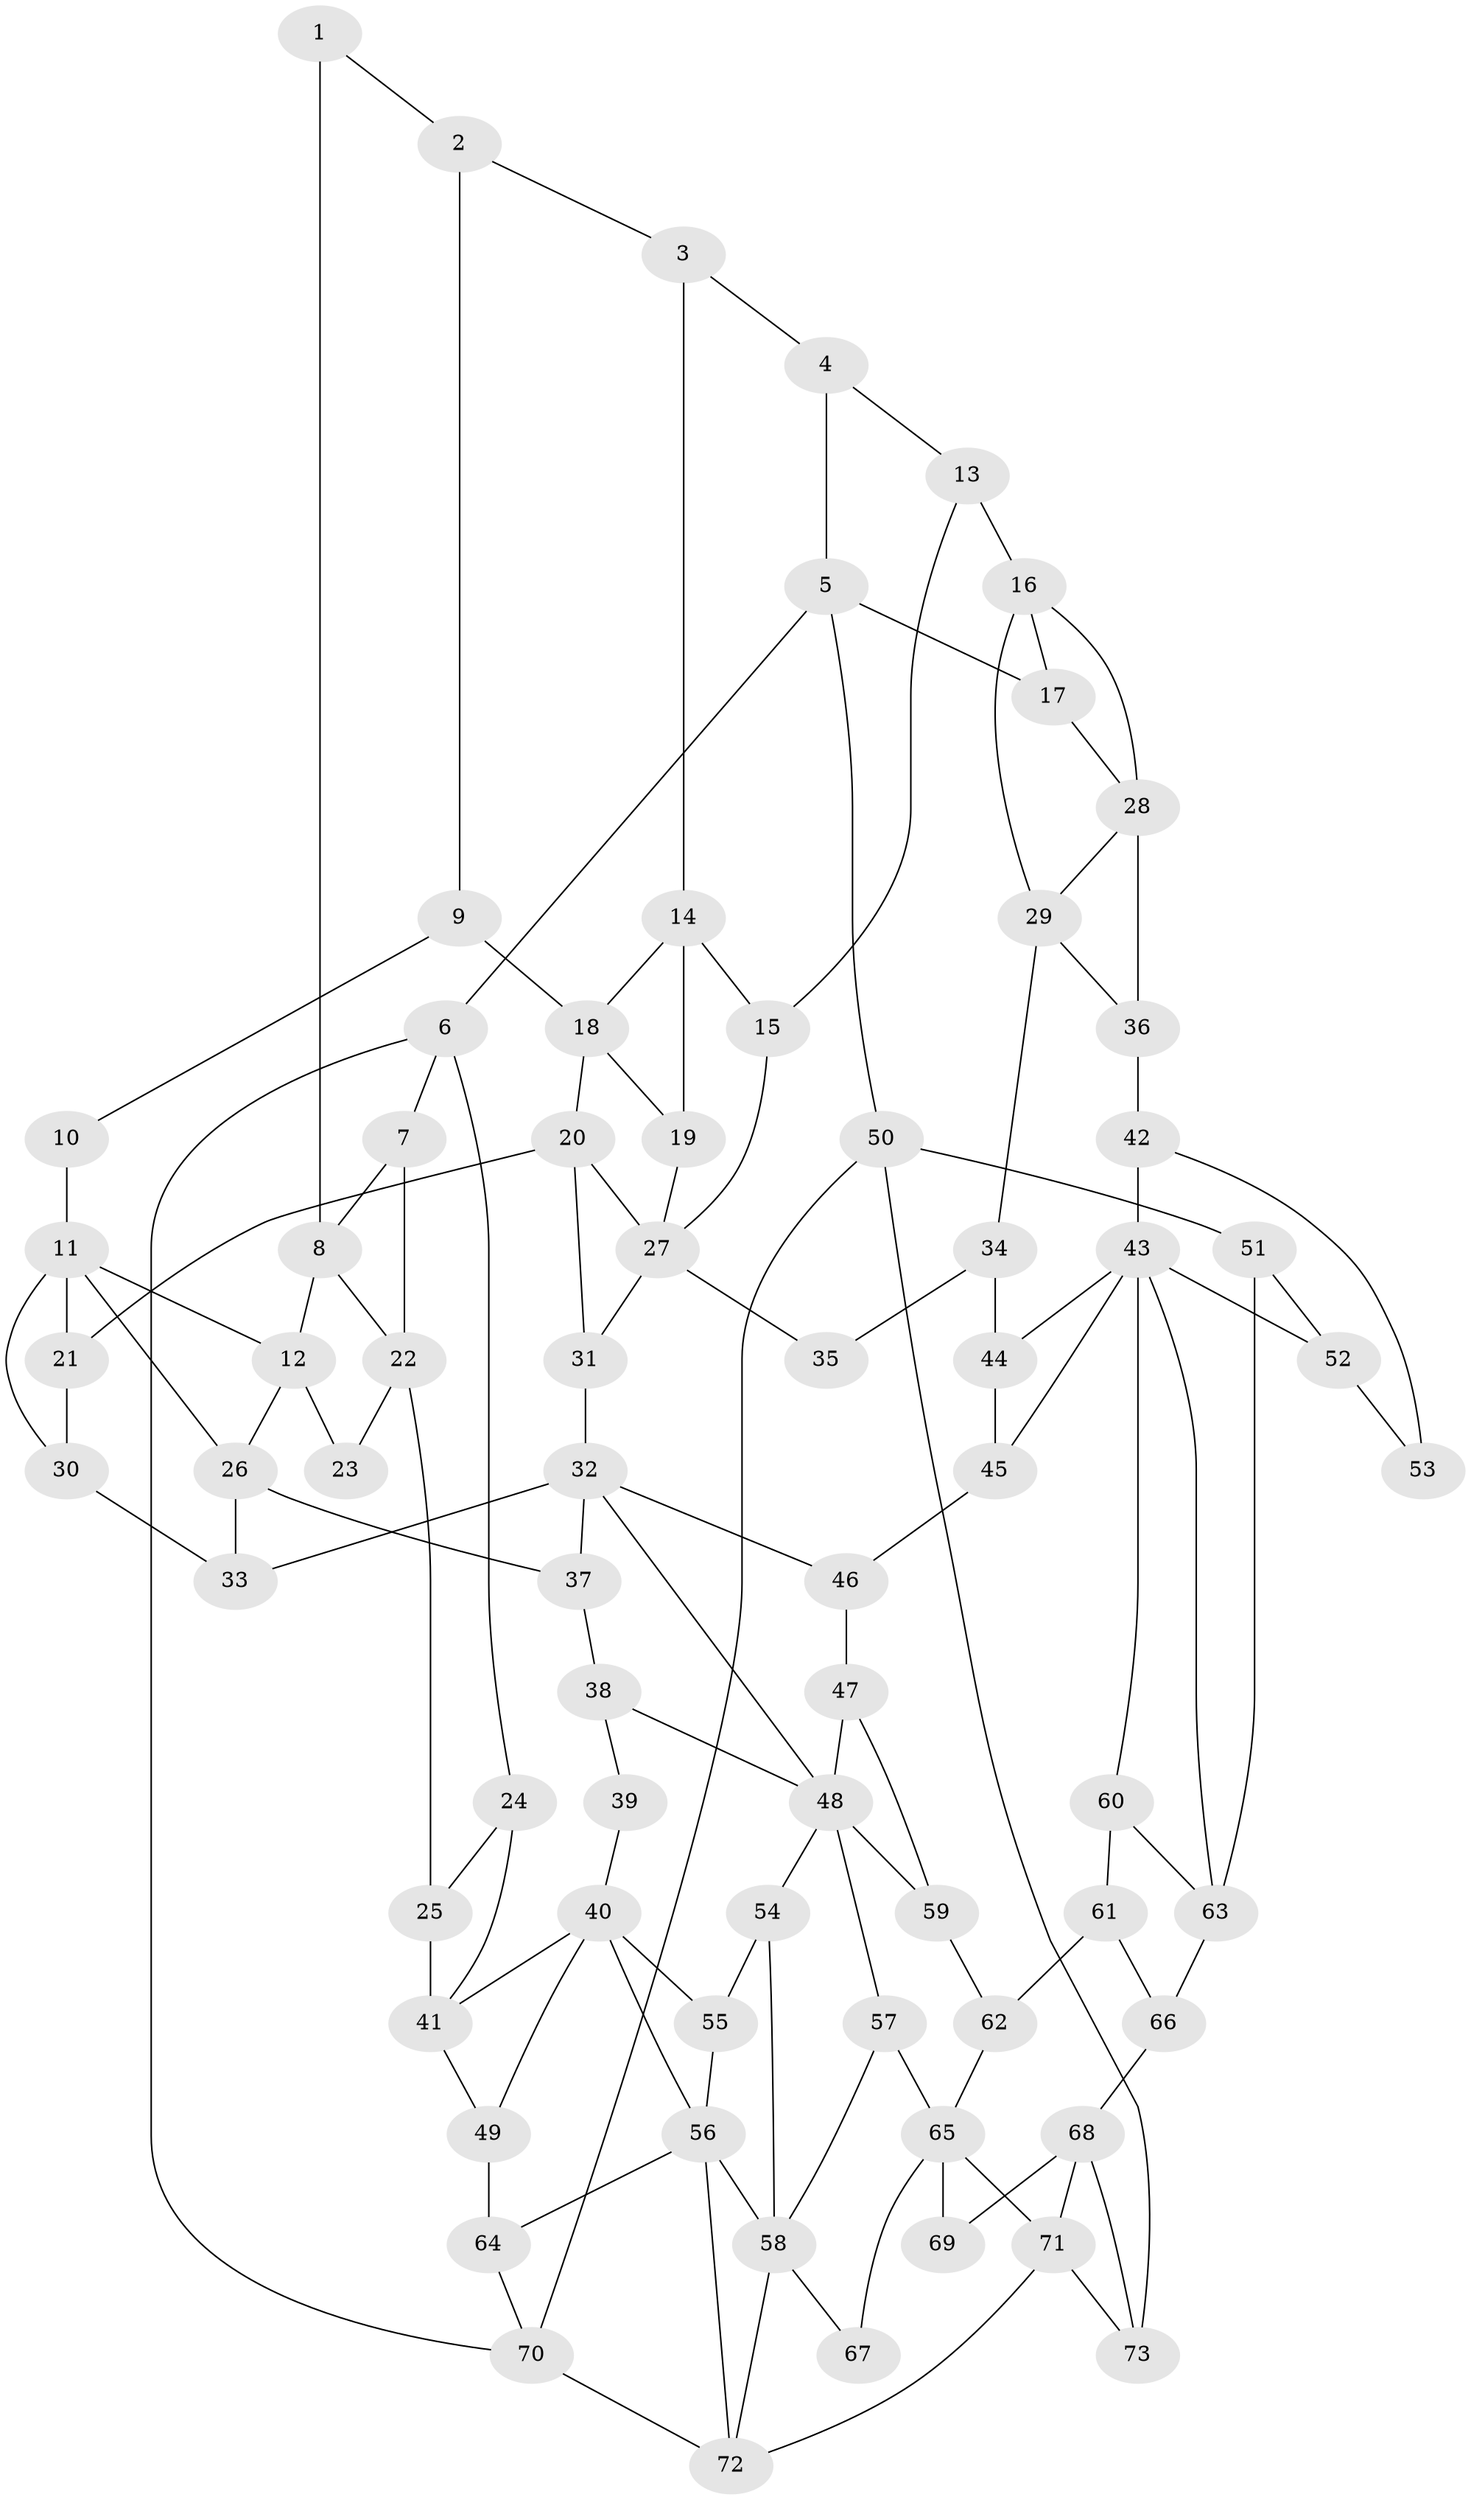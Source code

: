 // original degree distribution, {3: 0.0273972602739726, 6: 0.21232876712328766, 5: 0.5616438356164384, 4: 0.19863013698630136}
// Generated by graph-tools (version 1.1) at 2025/38/03/09/25 02:38:52]
// undirected, 73 vertices, 125 edges
graph export_dot {
graph [start="1"]
  node [color=gray90,style=filled];
  1;
  2;
  3;
  4;
  5;
  6;
  7;
  8;
  9;
  10;
  11;
  12;
  13;
  14;
  15;
  16;
  17;
  18;
  19;
  20;
  21;
  22;
  23;
  24;
  25;
  26;
  27;
  28;
  29;
  30;
  31;
  32;
  33;
  34;
  35;
  36;
  37;
  38;
  39;
  40;
  41;
  42;
  43;
  44;
  45;
  46;
  47;
  48;
  49;
  50;
  51;
  52;
  53;
  54;
  55;
  56;
  57;
  58;
  59;
  60;
  61;
  62;
  63;
  64;
  65;
  66;
  67;
  68;
  69;
  70;
  71;
  72;
  73;
  1 -- 2 [weight=1.0];
  1 -- 8 [weight=2.0];
  2 -- 3 [weight=1.0];
  2 -- 9 [weight=1.0];
  3 -- 4 [weight=1.0];
  3 -- 14 [weight=1.0];
  4 -- 5 [weight=1.0];
  4 -- 13 [weight=1.0];
  5 -- 6 [weight=1.0];
  5 -- 17 [weight=1.0];
  5 -- 50 [weight=1.0];
  6 -- 7 [weight=1.0];
  6 -- 24 [weight=1.0];
  6 -- 70 [weight=1.0];
  7 -- 8 [weight=1.0];
  7 -- 22 [weight=1.0];
  8 -- 12 [weight=1.0];
  8 -- 22 [weight=1.0];
  9 -- 10 [weight=1.0];
  9 -- 18 [weight=1.0];
  10 -- 11 [weight=2.0];
  11 -- 12 [weight=1.0];
  11 -- 21 [weight=1.0];
  11 -- 26 [weight=1.0];
  11 -- 30 [weight=1.0];
  12 -- 23 [weight=1.0];
  12 -- 26 [weight=2.0];
  13 -- 15 [weight=1.0];
  13 -- 16 [weight=2.0];
  14 -- 15 [weight=1.0];
  14 -- 18 [weight=1.0];
  14 -- 19 [weight=2.0];
  15 -- 27 [weight=1.0];
  16 -- 17 [weight=1.0];
  16 -- 28 [weight=2.0];
  16 -- 29 [weight=1.0];
  17 -- 28 [weight=1.0];
  18 -- 19 [weight=1.0];
  18 -- 20 [weight=1.0];
  19 -- 27 [weight=1.0];
  20 -- 21 [weight=1.0];
  20 -- 27 [weight=1.0];
  20 -- 31 [weight=1.0];
  21 -- 30 [weight=1.0];
  22 -- 23 [weight=2.0];
  22 -- 25 [weight=2.0];
  24 -- 25 [weight=1.0];
  24 -- 41 [weight=1.0];
  25 -- 41 [weight=3.0];
  26 -- 33 [weight=1.0];
  26 -- 37 [weight=2.0];
  27 -- 31 [weight=1.0];
  27 -- 35 [weight=2.0];
  28 -- 29 [weight=1.0];
  28 -- 36 [weight=2.0];
  29 -- 34 [weight=1.0];
  29 -- 36 [weight=1.0];
  30 -- 33 [weight=1.0];
  31 -- 32 [weight=2.0];
  32 -- 33 [weight=1.0];
  32 -- 37 [weight=1.0];
  32 -- 46 [weight=1.0];
  32 -- 48 [weight=1.0];
  34 -- 35 [weight=1.0];
  34 -- 44 [weight=1.0];
  36 -- 42 [weight=2.0];
  37 -- 38 [weight=1.0];
  38 -- 39 [weight=1.0];
  38 -- 48 [weight=1.0];
  39 -- 40 [weight=2.0];
  40 -- 41 [weight=1.0];
  40 -- 49 [weight=1.0];
  40 -- 55 [weight=1.0];
  40 -- 56 [weight=1.0];
  41 -- 49 [weight=1.0];
  42 -- 43 [weight=1.0];
  42 -- 53 [weight=2.0];
  43 -- 44 [weight=1.0];
  43 -- 45 [weight=1.0];
  43 -- 52 [weight=1.0];
  43 -- 60 [weight=1.0];
  43 -- 63 [weight=1.0];
  44 -- 45 [weight=1.0];
  45 -- 46 [weight=1.0];
  46 -- 47 [weight=1.0];
  47 -- 48 [weight=1.0];
  47 -- 59 [weight=1.0];
  48 -- 54 [weight=1.0];
  48 -- 57 [weight=1.0];
  48 -- 59 [weight=1.0];
  49 -- 64 [weight=1.0];
  50 -- 51 [weight=1.0];
  50 -- 70 [weight=1.0];
  50 -- 73 [weight=1.0];
  51 -- 52 [weight=1.0];
  51 -- 63 [weight=1.0];
  52 -- 53 [weight=1.0];
  54 -- 55 [weight=1.0];
  54 -- 58 [weight=1.0];
  55 -- 56 [weight=2.0];
  56 -- 58 [weight=1.0];
  56 -- 64 [weight=1.0];
  56 -- 72 [weight=1.0];
  57 -- 58 [weight=1.0];
  57 -- 65 [weight=1.0];
  58 -- 67 [weight=1.0];
  58 -- 72 [weight=1.0];
  59 -- 62 [weight=1.0];
  60 -- 61 [weight=1.0];
  60 -- 63 [weight=2.0];
  61 -- 62 [weight=1.0];
  61 -- 66 [weight=1.0];
  62 -- 65 [weight=1.0];
  63 -- 66 [weight=2.0];
  64 -- 70 [weight=1.0];
  65 -- 67 [weight=2.0];
  65 -- 69 [weight=1.0];
  65 -- 71 [weight=1.0];
  66 -- 68 [weight=2.0];
  68 -- 69 [weight=2.0];
  68 -- 71 [weight=1.0];
  68 -- 73 [weight=1.0];
  70 -- 72 [weight=1.0];
  71 -- 72 [weight=1.0];
  71 -- 73 [weight=1.0];
}
